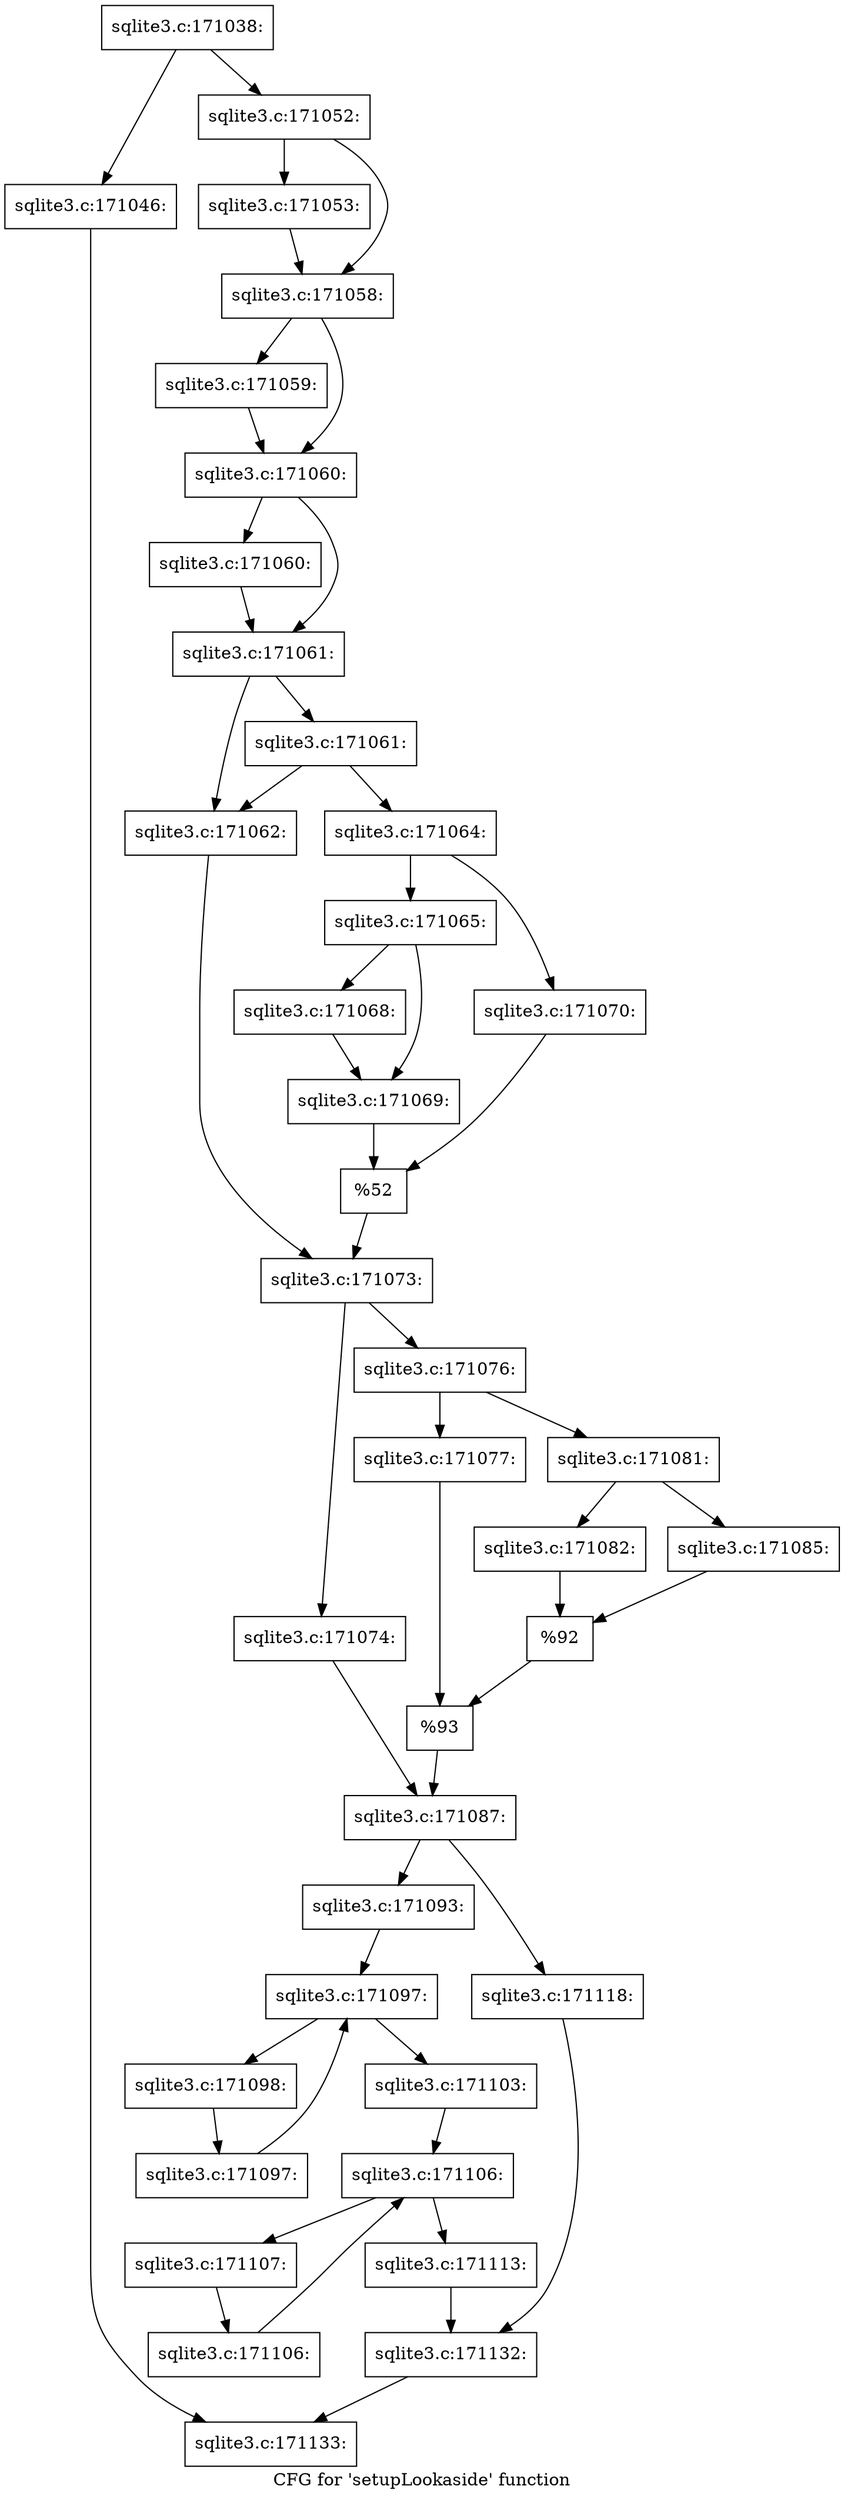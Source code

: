 digraph "CFG for 'setupLookaside' function" {
	label="CFG for 'setupLookaside' function";

	Node0x55c0fa993210 [shape=record,label="{sqlite3.c:171038:}"];
	Node0x55c0fa993210 -> Node0x55c0fa998890;
	Node0x55c0fa993210 -> Node0x55c0fa9988e0;
	Node0x55c0fa998890 [shape=record,label="{sqlite3.c:171046:}"];
	Node0x55c0fa998890 -> Node0x55c0fa993a10;
	Node0x55c0fa9988e0 [shape=record,label="{sqlite3.c:171052:}"];
	Node0x55c0fa9988e0 -> Node0x55c0fa998f90;
	Node0x55c0fa9988e0 -> Node0x55c0fa998fe0;
	Node0x55c0fa998f90 [shape=record,label="{sqlite3.c:171053:}"];
	Node0x55c0fa998f90 -> Node0x55c0fa998fe0;
	Node0x55c0fa998fe0 [shape=record,label="{sqlite3.c:171058:}"];
	Node0x55c0fa998fe0 -> Node0x55c0fa999c50;
	Node0x55c0fa998fe0 -> Node0x55c0fa999ca0;
	Node0x55c0fa999c50 [shape=record,label="{sqlite3.c:171059:}"];
	Node0x55c0fa999c50 -> Node0x55c0fa999ca0;
	Node0x55c0fa999ca0 [shape=record,label="{sqlite3.c:171060:}"];
	Node0x55c0fa999ca0 -> Node0x55c0fa99a1f0;
	Node0x55c0fa999ca0 -> Node0x55c0fa99a240;
	Node0x55c0fa99a1f0 [shape=record,label="{sqlite3.c:171060:}"];
	Node0x55c0fa99a1f0 -> Node0x55c0fa99a240;
	Node0x55c0fa99a240 [shape=record,label="{sqlite3.c:171061:}"];
	Node0x55c0fa99a240 -> Node0x55c0fa99a730;
	Node0x55c0fa99a240 -> Node0x55c0fa99a820;
	Node0x55c0fa99a820 [shape=record,label="{sqlite3.c:171061:}"];
	Node0x55c0fa99a820 -> Node0x55c0fa99a730;
	Node0x55c0fa99a820 -> Node0x55c0fa99a7d0;
	Node0x55c0fa99a730 [shape=record,label="{sqlite3.c:171062:}"];
	Node0x55c0fa99a730 -> Node0x55c0fa99a780;
	Node0x55c0fa99a7d0 [shape=record,label="{sqlite3.c:171064:}"];
	Node0x55c0fa99a7d0 -> Node0x55c0fa99b140;
	Node0x55c0fa99a7d0 -> Node0x55c0fa99b1e0;
	Node0x55c0fa99b140 [shape=record,label="{sqlite3.c:171065:}"];
	Node0x55c0fa99b140 -> Node0x55c0fa99b8c0;
	Node0x55c0fa99b140 -> Node0x55c0fa99b910;
	Node0x55c0fa99b8c0 [shape=record,label="{sqlite3.c:171068:}"];
	Node0x55c0fa99b8c0 -> Node0x55c0fa99b910;
	Node0x55c0fa99b910 [shape=record,label="{sqlite3.c:171069:}"];
	Node0x55c0fa99b910 -> Node0x55c0fa99b190;
	Node0x55c0fa99b1e0 [shape=record,label="{sqlite3.c:171070:}"];
	Node0x55c0fa99b1e0 -> Node0x55c0fa99b190;
	Node0x55c0fa99b190 [shape=record,label="{%52}"];
	Node0x55c0fa99b190 -> Node0x55c0fa99a780;
	Node0x55c0fa99a780 [shape=record,label="{sqlite3.c:171073:}"];
	Node0x55c0fa99a780 -> Node0x55c0fa99c390;
	Node0x55c0fa99a780 -> Node0x55c0fa99c430;
	Node0x55c0fa99c390 [shape=record,label="{sqlite3.c:171074:}"];
	Node0x55c0fa99c390 -> Node0x55c0fa99c3e0;
	Node0x55c0fa99c430 [shape=record,label="{sqlite3.c:171076:}"];
	Node0x55c0fa99c430 -> Node0x55c0fa99d4a0;
	Node0x55c0fa99c430 -> Node0x55c0fa99d540;
	Node0x55c0fa99d4a0 [shape=record,label="{sqlite3.c:171077:}"];
	Node0x55c0fa99d4a0 -> Node0x55c0fa99d4f0;
	Node0x55c0fa99d540 [shape=record,label="{sqlite3.c:171081:}"];
	Node0x55c0fa99d540 -> Node0x55c0fa99e550;
	Node0x55c0fa99d540 -> Node0x55c0fa99e5f0;
	Node0x55c0fa99e550 [shape=record,label="{sqlite3.c:171082:}"];
	Node0x55c0fa99e550 -> Node0x55c0fa99e5a0;
	Node0x55c0fa99e5f0 [shape=record,label="{sqlite3.c:171085:}"];
	Node0x55c0fa99e5f0 -> Node0x55c0fa99e5a0;
	Node0x55c0fa99e5a0 [shape=record,label="{%92}"];
	Node0x55c0fa99e5a0 -> Node0x55c0fa99d4f0;
	Node0x55c0fa99d4f0 [shape=record,label="{%93}"];
	Node0x55c0fa99d4f0 -> Node0x55c0fa99c3e0;
	Node0x55c0fa99c3e0 [shape=record,label="{sqlite3.c:171087:}"];
	Node0x55c0fa99c3e0 -> Node0x55c0fa9a07d0;
	Node0x55c0fa99c3e0 -> Node0x55c0fa9a0870;
	Node0x55c0fa9a07d0 [shape=record,label="{sqlite3.c:171093:}"];
	Node0x55c0fa9a07d0 -> Node0x55c0fa9a1530;
	Node0x55c0fa9a1530 [shape=record,label="{sqlite3.c:171097:}"];
	Node0x55c0fa9a1530 -> Node0x55c0fa9a1750;
	Node0x55c0fa9a1530 -> Node0x55c0fa9a1380;
	Node0x55c0fa9a1750 [shape=record,label="{sqlite3.c:171098:}"];
	Node0x55c0fa9a1750 -> Node0x55c0fa9a16c0;
	Node0x55c0fa9a16c0 [shape=record,label="{sqlite3.c:171097:}"];
	Node0x55c0fa9a16c0 -> Node0x55c0fa9a1530;
	Node0x55c0fa9a1380 [shape=record,label="{sqlite3.c:171103:}"];
	Node0x55c0fa9a1380 -> Node0x55c0fa9a39d0;
	Node0x55c0fa9a39d0 [shape=record,label="{sqlite3.c:171106:}"];
	Node0x55c0fa9a39d0 -> Node0x55c0fa9a3bf0;
	Node0x55c0fa9a39d0 -> Node0x55c0fa9a3820;
	Node0x55c0fa9a3bf0 [shape=record,label="{sqlite3.c:171107:}"];
	Node0x55c0fa9a3bf0 -> Node0x55c0fa9a3b60;
	Node0x55c0fa9a3b60 [shape=record,label="{sqlite3.c:171106:}"];
	Node0x55c0fa9a3b60 -> Node0x55c0fa9a39d0;
	Node0x55c0fa9a3820 [shape=record,label="{sqlite3.c:171113:}"];
	Node0x55c0fa9a3820 -> Node0x55c0fa9a0820;
	Node0x55c0fa9a0870 [shape=record,label="{sqlite3.c:171118:}"];
	Node0x55c0fa9a0870 -> Node0x55c0fa9a0820;
	Node0x55c0fa9a0820 [shape=record,label="{sqlite3.c:171132:}"];
	Node0x55c0fa9a0820 -> Node0x55c0fa993a10;
	Node0x55c0fa993a10 [shape=record,label="{sqlite3.c:171133:}"];
}
